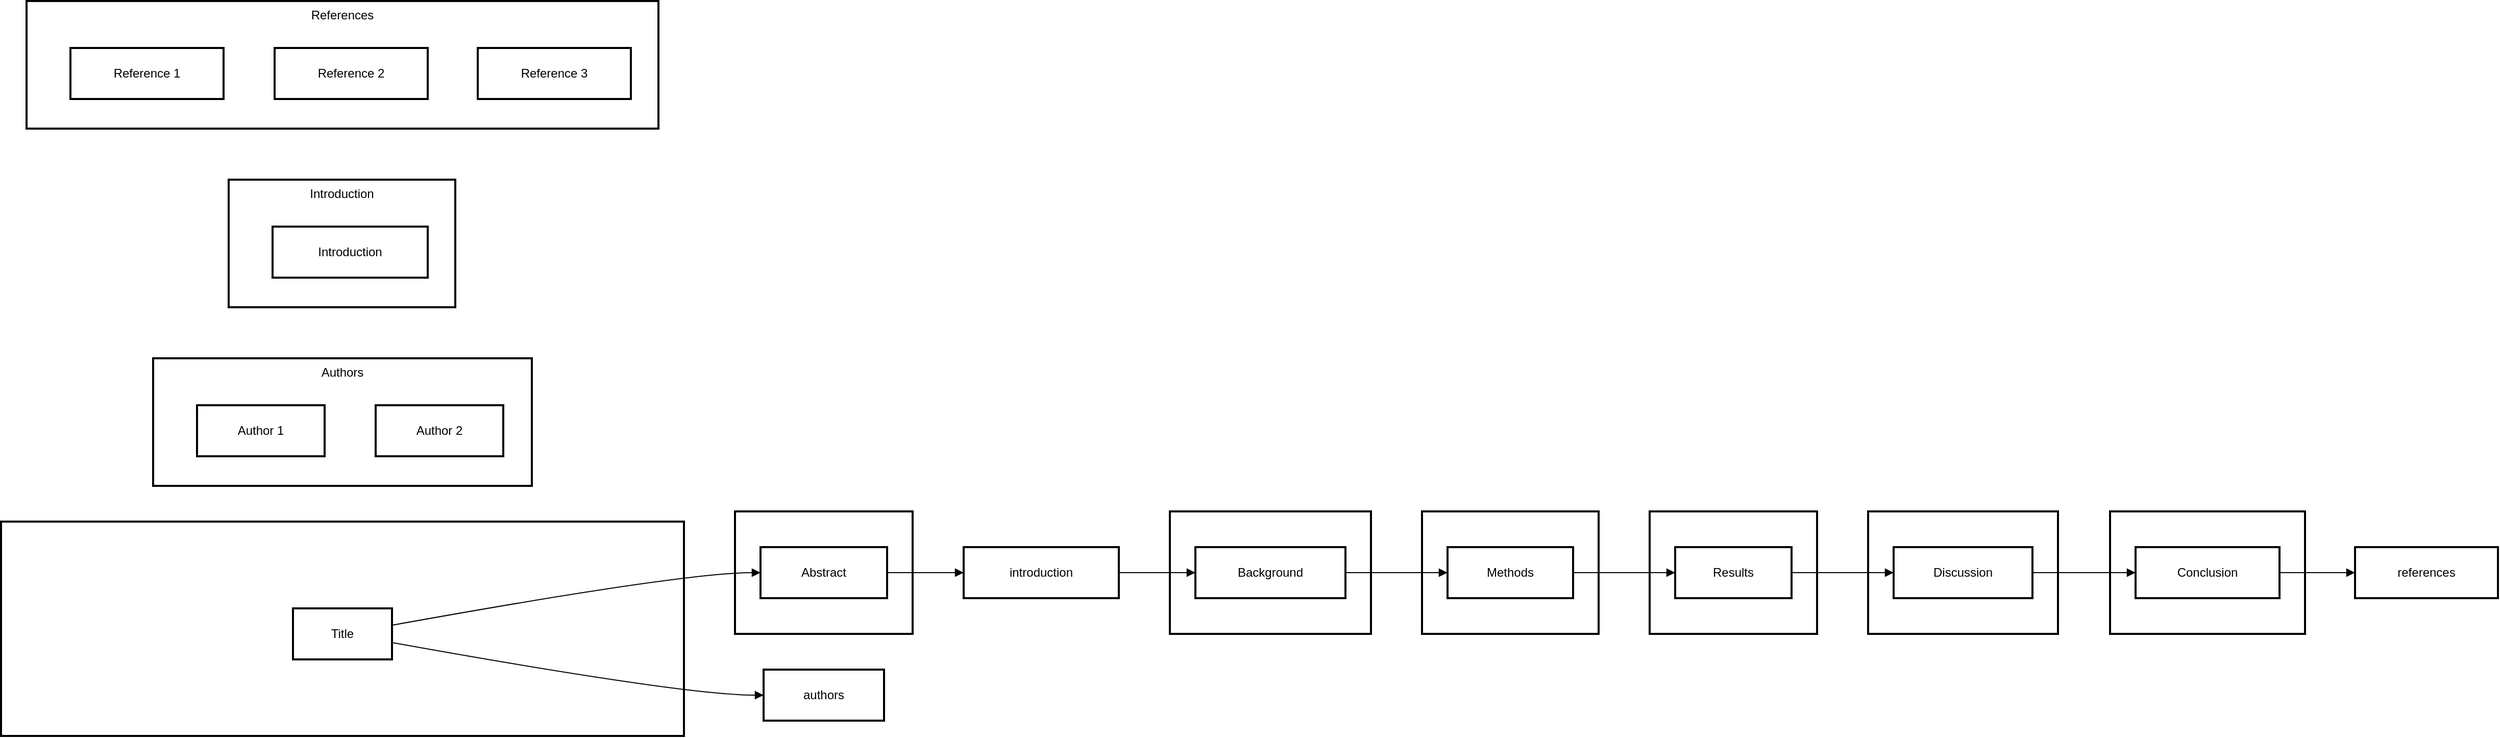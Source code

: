 <mxfile version="24.8.4">
  <diagram name="Page-1" id="WSgnyMKLDNSppckkr1Me">
    <mxGraphModel>
      <root>
        <mxCell id="0" />
        <mxCell id="1" parent="0" />
        <mxCell id="2" value="References" style="whiteSpace=wrap;strokeWidth=2;verticalAlign=top;" vertex="1" parent="1">
          <mxGeometry x="33" y="8" width="619" height="125" as="geometry" />
        </mxCell>
        <mxCell id="3" value="Reference 1" style="whiteSpace=wrap;strokeWidth=2;" vertex="1" parent="2">
          <mxGeometry x="43" y="46" width="150" height="50" as="geometry" />
        </mxCell>
        <mxCell id="4" value="Reference 2" style="whiteSpace=wrap;strokeWidth=2;" vertex="1" parent="2">
          <mxGeometry x="243" y="46" width="150" height="50" as="geometry" />
        </mxCell>
        <mxCell id="5" value="Reference 3" style="whiteSpace=wrap;strokeWidth=2;" vertex="1" parent="2">
          <mxGeometry x="442" y="46" width="150" height="50" as="geometry" />
        </mxCell>
        <mxCell id="6" value="Conclusion" style="whiteSpace=wrap;strokeWidth=2;" vertex="1" parent="1">
          <mxGeometry x="2074" y="508" width="191" height="120" as="geometry" />
        </mxCell>
        <mxCell id="7" value="Discussion" style="whiteSpace=wrap;strokeWidth=2;" vertex="1" parent="1">
          <mxGeometry x="1837" y="508" width="186" height="120" as="geometry" />
        </mxCell>
        <mxCell id="8" value="Results" style="whiteSpace=wrap;strokeWidth=2;" vertex="1" parent="1">
          <mxGeometry x="1623" y="508" width="164" height="120" as="geometry" />
        </mxCell>
        <mxCell id="9" value="Methods" style="whiteSpace=wrap;strokeWidth=2;" vertex="1" parent="1">
          <mxGeometry x="1400" y="508" width="173" height="120" as="geometry" />
        </mxCell>
        <mxCell id="10" value="Background" style="whiteSpace=wrap;strokeWidth=2;" vertex="1" parent="1">
          <mxGeometry x="1153" y="508" width="197" height="120" as="geometry" />
        </mxCell>
        <mxCell id="11" value="Introduction" style="whiteSpace=wrap;strokeWidth=2;verticalAlign=top;" vertex="1" parent="1">
          <mxGeometry x="231" y="183" width="222" height="125" as="geometry" />
        </mxCell>
        <mxCell id="12" value="Introduction" style="whiteSpace=wrap;strokeWidth=2;" vertex="1" parent="11">
          <mxGeometry x="43" y="46" width="152" height="50" as="geometry" />
        </mxCell>
        <mxCell id="13" value="Abstract" style="whiteSpace=wrap;strokeWidth=2;" vertex="1" parent="1">
          <mxGeometry x="727" y="508" width="174" height="120" as="geometry" />
        </mxCell>
        <mxCell id="14" value="Authors" style="whiteSpace=wrap;strokeWidth=2;verticalAlign=top;" vertex="1" parent="1">
          <mxGeometry x="157" y="358" width="371" height="125" as="geometry" />
        </mxCell>
        <mxCell id="15" value="Author 1" style="whiteSpace=wrap;strokeWidth=2;" vertex="1" parent="14">
          <mxGeometry x="43" y="46" width="125" height="50" as="geometry" />
        </mxCell>
        <mxCell id="16" value="Author 2" style="whiteSpace=wrap;strokeWidth=2;" vertex="1" parent="14">
          <mxGeometry x="218" y="46" width="125" height="50" as="geometry" />
        </mxCell>
        <mxCell id="17" value="Title" style="whiteSpace=wrap;strokeWidth=2;" vertex="1" parent="1">
          <mxGeometry x="8" y="518" width="669" height="210" as="geometry" />
        </mxCell>
        <mxCell id="18" value="Title" style="whiteSpace=wrap;strokeWidth=2;" vertex="1" parent="1">
          <mxGeometry x="294" y="603" width="97" height="50" as="geometry" />
        </mxCell>
        <mxCell id="19" value="Abstract" style="whiteSpace=wrap;strokeWidth=2;" vertex="1" parent="1">
          <mxGeometry x="752" y="543" width="124" height="50" as="geometry" />
        </mxCell>
        <mxCell id="20" value="Background" style="whiteSpace=wrap;strokeWidth=2;" vertex="1" parent="1">
          <mxGeometry x="1178" y="543" width="147" height="50" as="geometry" />
        </mxCell>
        <mxCell id="21" value="Methods" style="whiteSpace=wrap;strokeWidth=2;" vertex="1" parent="1">
          <mxGeometry x="1425" y="543" width="123" height="50" as="geometry" />
        </mxCell>
        <mxCell id="22" value="Results" style="whiteSpace=wrap;strokeWidth=2;" vertex="1" parent="1">
          <mxGeometry x="1648" y="543" width="114" height="50" as="geometry" />
        </mxCell>
        <mxCell id="23" value="Discussion" style="whiteSpace=wrap;strokeWidth=2;" vertex="1" parent="1">
          <mxGeometry x="1862" y="543" width="136" height="50" as="geometry" />
        </mxCell>
        <mxCell id="24" value="Conclusion" style="whiteSpace=wrap;strokeWidth=2;" vertex="1" parent="1">
          <mxGeometry x="2099" y="543" width="141" height="50" as="geometry" />
        </mxCell>
        <mxCell id="25" value="authors" style="whiteSpace=wrap;strokeWidth=2;" vertex="1" parent="1">
          <mxGeometry x="755" y="663" width="118" height="50" as="geometry" />
        </mxCell>
        <mxCell id="26" value="introduction" style="whiteSpace=wrap;strokeWidth=2;" vertex="1" parent="1">
          <mxGeometry x="951" y="543" width="152" height="50" as="geometry" />
        </mxCell>
        <mxCell id="27" value="references" style="whiteSpace=wrap;strokeWidth=2;" vertex="1" parent="1">
          <mxGeometry x="2314" y="543" width="140" height="50" as="geometry" />
        </mxCell>
        <mxCell id="28" value="" style="curved=1;startArrow=none;endArrow=block;exitX=1;exitY=0.33;entryX=0;entryY=0.5;" edge="1" parent="1" source="18" target="19">
          <mxGeometry relative="1" as="geometry">
            <Array as="points">
              <mxPoint x="677" y="568" />
            </Array>
          </mxGeometry>
        </mxCell>
        <mxCell id="29" value="" style="curved=1;startArrow=none;endArrow=block;exitX=1;exitY=0.67;entryX=0;entryY=0.5;" edge="1" parent="1" source="18" target="25">
          <mxGeometry relative="1" as="geometry">
            <Array as="points">
              <mxPoint x="677" y="688" />
            </Array>
          </mxGeometry>
        </mxCell>
        <mxCell id="30" value="" style="curved=1;startArrow=none;endArrow=block;exitX=1;exitY=0.5;entryX=0;entryY=0.5;" edge="1" parent="1" source="19" target="26">
          <mxGeometry relative="1" as="geometry">
            <Array as="points" />
          </mxGeometry>
        </mxCell>
        <mxCell id="31" value="" style="curved=1;startArrow=none;endArrow=block;exitX=1;exitY=0.5;entryX=0;entryY=0.5;" edge="1" parent="1" source="26" target="20">
          <mxGeometry relative="1" as="geometry">
            <Array as="points" />
          </mxGeometry>
        </mxCell>
        <mxCell id="32" value="" style="curved=1;startArrow=none;endArrow=block;exitX=1;exitY=0.5;entryX=0;entryY=0.5;" edge="1" parent="1" source="20" target="21">
          <mxGeometry relative="1" as="geometry">
            <Array as="points" />
          </mxGeometry>
        </mxCell>
        <mxCell id="33" value="" style="curved=1;startArrow=none;endArrow=block;exitX=1;exitY=0.5;entryX=0;entryY=0.5;" edge="1" parent="1" source="21" target="22">
          <mxGeometry relative="1" as="geometry">
            <Array as="points" />
          </mxGeometry>
        </mxCell>
        <mxCell id="34" value="" style="curved=1;startArrow=none;endArrow=block;exitX=1;exitY=0.5;entryX=0;entryY=0.5;" edge="1" parent="1" source="22" target="23">
          <mxGeometry relative="1" as="geometry">
            <Array as="points" />
          </mxGeometry>
        </mxCell>
        <mxCell id="35" value="" style="curved=1;startArrow=none;endArrow=block;exitX=1;exitY=0.5;entryX=0;entryY=0.5;" edge="1" parent="1" source="23" target="24">
          <mxGeometry relative="1" as="geometry">
            <Array as="points" />
          </mxGeometry>
        </mxCell>
        <mxCell id="36" value="" style="curved=1;startArrow=none;endArrow=block;exitX=0.99;exitY=0.5;entryX=0;entryY=0.5;" edge="1" parent="1" source="24" target="27">
          <mxGeometry relative="1" as="geometry">
            <Array as="points" />
          </mxGeometry>
        </mxCell>
      </root>
    </mxGraphModel>
  </diagram>
</mxfile>
